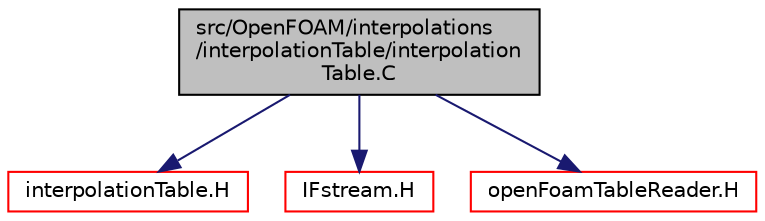 digraph "src/OpenFOAM/interpolations/interpolationTable/interpolationTable.C"
{
  bgcolor="transparent";
  edge [fontname="Helvetica",fontsize="10",labelfontname="Helvetica",labelfontsize="10"];
  node [fontname="Helvetica",fontsize="10",shape=record];
  Node1 [label="src/OpenFOAM/interpolations\l/interpolationTable/interpolation\lTable.C",height=0.2,width=0.4,color="black", fillcolor="grey75", style="filled", fontcolor="black"];
  Node1 -> Node2 [color="midnightblue",fontsize="10",style="solid",fontname="Helvetica"];
  Node2 [label="interpolationTable.H",height=0.2,width=0.4,color="red",URL="$a08228.html"];
  Node1 -> Node3 [color="midnightblue",fontsize="10",style="solid",fontname="Helvetica"];
  Node3 [label="IFstream.H",height=0.2,width=0.4,color="red",URL="$a07769.html"];
  Node1 -> Node4 [color="midnightblue",fontsize="10",style="solid",fontname="Helvetica"];
  Node4 [label="openFoamTableReader.H",height=0.2,width=0.4,color="red",URL="$a08233.html"];
}
